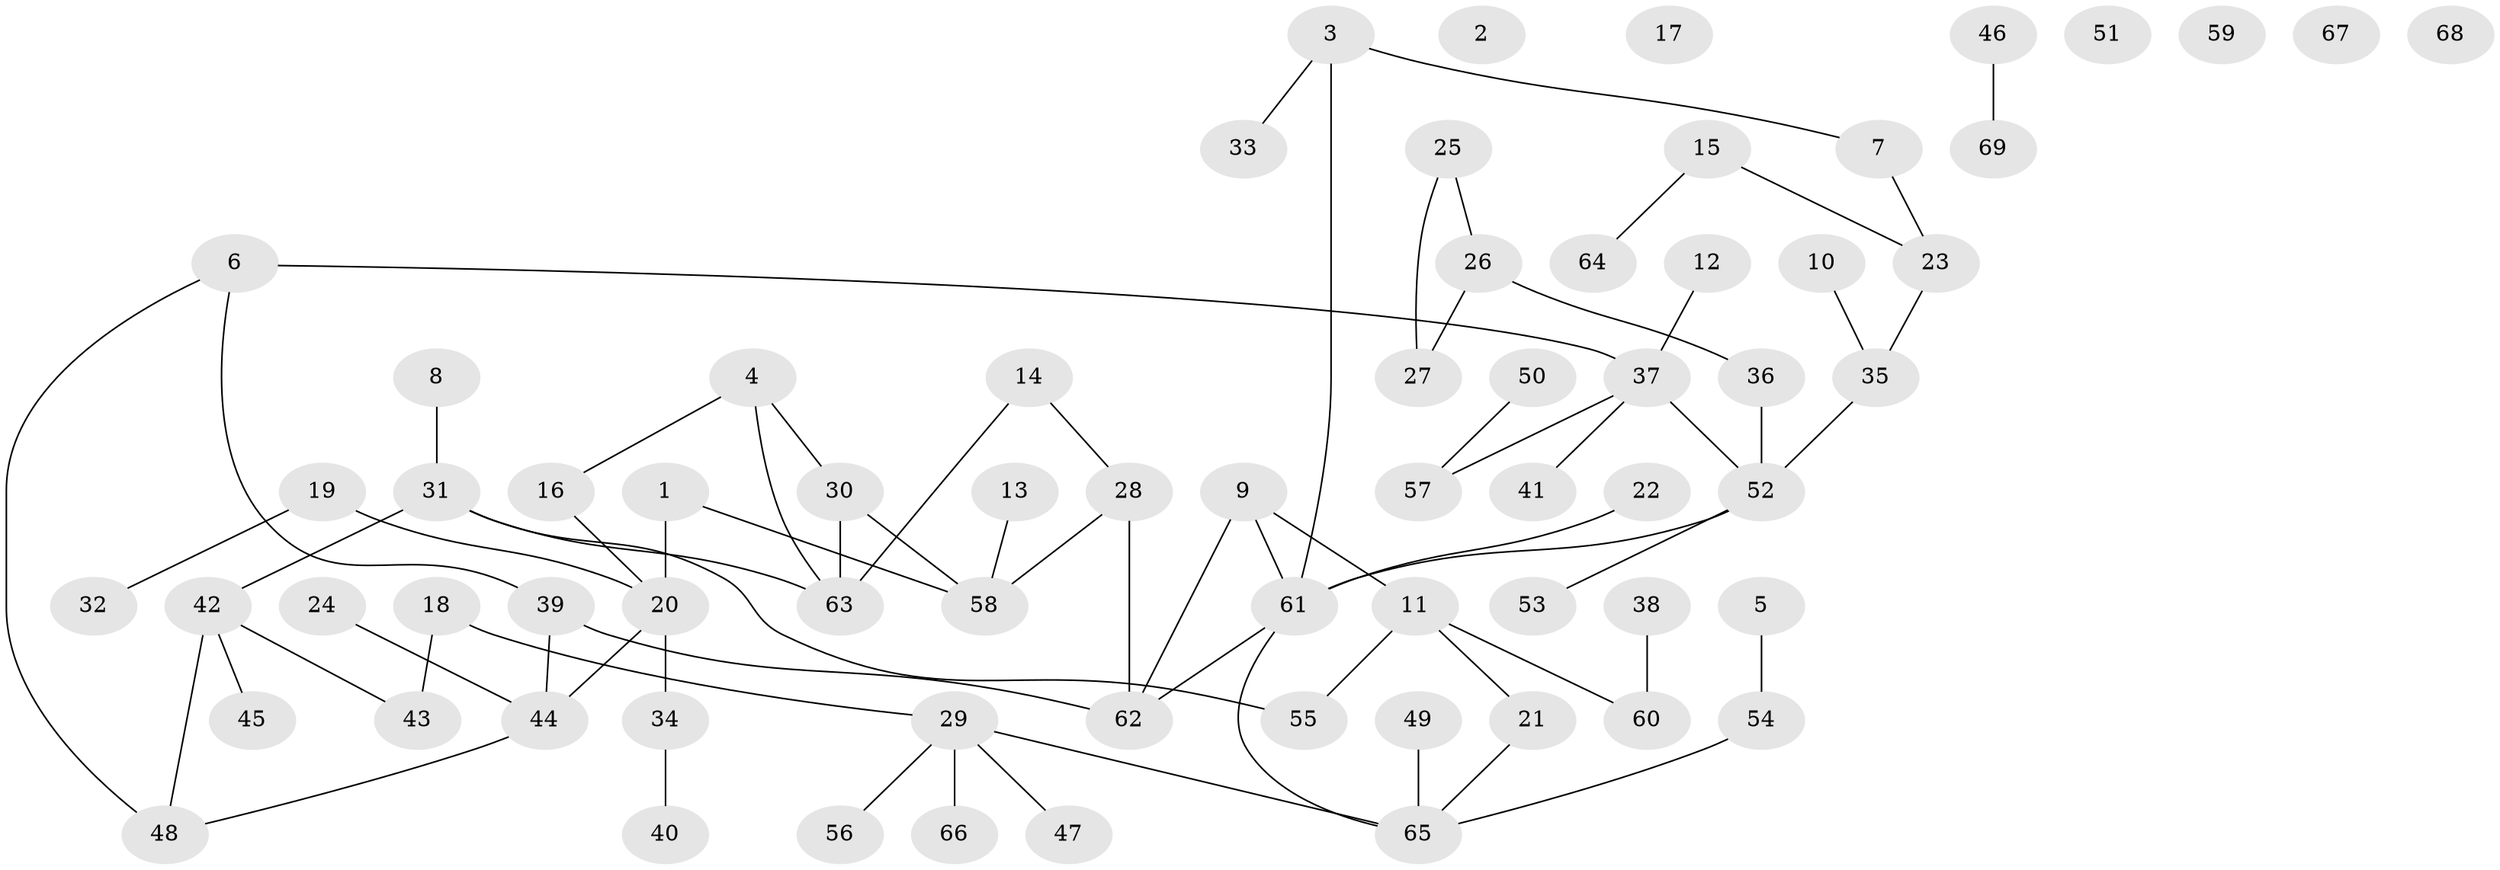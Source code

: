 // coarse degree distribution, {0: 0.125, 4: 0.14583333333333334, 1: 0.375, 2: 0.22916666666666666, 3: 0.041666666666666664, 5: 0.08333333333333333}
// Generated by graph-tools (version 1.1) at 2025/42/03/04/25 21:42:47]
// undirected, 69 vertices, 74 edges
graph export_dot {
graph [start="1"]
  node [color=gray90,style=filled];
  1;
  2;
  3;
  4;
  5;
  6;
  7;
  8;
  9;
  10;
  11;
  12;
  13;
  14;
  15;
  16;
  17;
  18;
  19;
  20;
  21;
  22;
  23;
  24;
  25;
  26;
  27;
  28;
  29;
  30;
  31;
  32;
  33;
  34;
  35;
  36;
  37;
  38;
  39;
  40;
  41;
  42;
  43;
  44;
  45;
  46;
  47;
  48;
  49;
  50;
  51;
  52;
  53;
  54;
  55;
  56;
  57;
  58;
  59;
  60;
  61;
  62;
  63;
  64;
  65;
  66;
  67;
  68;
  69;
  1 -- 20;
  1 -- 58;
  3 -- 7;
  3 -- 33;
  3 -- 61;
  4 -- 16;
  4 -- 30;
  4 -- 63;
  5 -- 54;
  6 -- 37;
  6 -- 39;
  6 -- 48;
  7 -- 23;
  8 -- 31;
  9 -- 11;
  9 -- 61;
  9 -- 62;
  10 -- 35;
  11 -- 21;
  11 -- 55;
  11 -- 60;
  12 -- 37;
  13 -- 58;
  14 -- 28;
  14 -- 63;
  15 -- 23;
  15 -- 64;
  16 -- 20;
  18 -- 29;
  18 -- 43;
  19 -- 20;
  19 -- 32;
  20 -- 34;
  20 -- 44;
  21 -- 65;
  22 -- 61;
  23 -- 35;
  24 -- 44;
  25 -- 26;
  25 -- 27;
  26 -- 27;
  26 -- 36;
  28 -- 58;
  28 -- 62;
  29 -- 47;
  29 -- 56;
  29 -- 65;
  29 -- 66;
  30 -- 58;
  30 -- 63;
  31 -- 42;
  31 -- 55;
  31 -- 63;
  34 -- 40;
  35 -- 52;
  36 -- 52;
  37 -- 41;
  37 -- 52;
  37 -- 57;
  38 -- 60;
  39 -- 44;
  39 -- 62;
  42 -- 43;
  42 -- 45;
  42 -- 48;
  44 -- 48;
  46 -- 69;
  49 -- 65;
  50 -- 57;
  52 -- 53;
  52 -- 61;
  54 -- 65;
  61 -- 62;
  61 -- 65;
}
